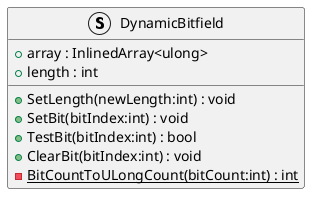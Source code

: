 @startuml
struct DynamicBitfield {
    + array : InlinedArray<ulong>
    + length : int
    + SetLength(newLength:int) : void
    + SetBit(bitIndex:int) : void
    + TestBit(bitIndex:int) : bool
    + ClearBit(bitIndex:int) : void
    - {static} BitCountToULongCount(bitCount:int) : int
}
@enduml
